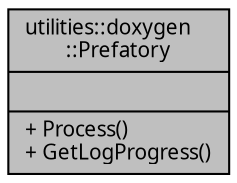 digraph "utilities::doxygen::Prefatory"
{
 // INTERACTIVE_SVG=YES
  edge [fontname="Verdana",fontsize="10",labelfontname="Verdana",labelfontsize="10"];
  node [fontname="Verdana",fontsize="10",shape=record];
  Node1 [label="{utilities::doxygen\l::Prefatory\n||+ Process()\l+ GetLogProgress()\l}",height=0.2,width=0.4,color="black", fillcolor="grey75", style="filled", fontcolor="black"];
}
